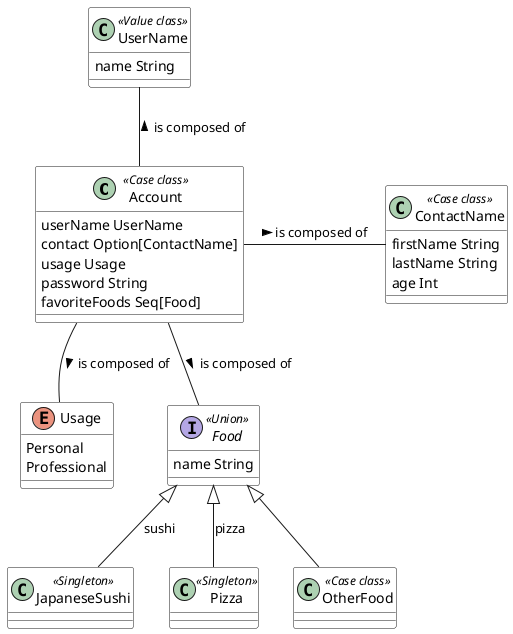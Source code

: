 @startuml
skinparam class {
  FontColor automatic
  HeaderBackgroundColor #007acc
  BackgroundColor #fff
}

class Account << Case class >>
Account : userName UserName 
Account : contact Option[ContactName]
Account : usage Usage
Account : password String
Account : favoriteFoods Seq[Food]

class UserName << Value class >>
UserName : name String
Account -up- UserName : is composed of >

class ContactName << Case class >>
ContactName : firstName String
ContactName : lastName String
ContactName : age Int
Account - ContactName : is composed of >

enum Usage
Usage : Personal
Usage : Professional
Account -down- Usage : is composed of >

interface Food << Union >>
Food : name String
Account -down- Food : is composed of >

class JapaneseSushi << Singleton >>
Food <|-down- JapaneseSushi : sushi

class Pizza << Singleton >>
Food <|-down- Pizza : pizza

class OtherFood << Case class >>
Food <|-down- OtherFood
@enduml
